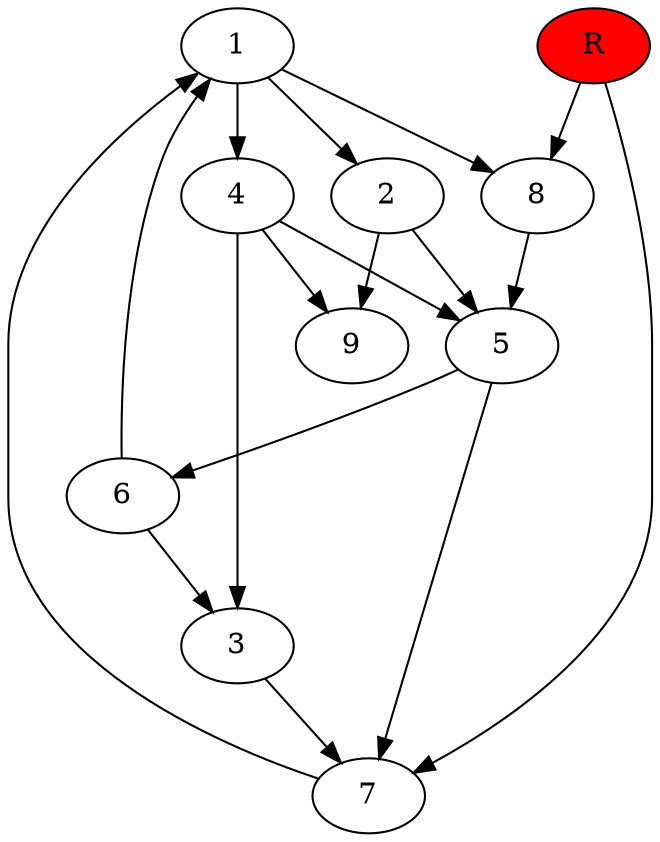 digraph prb4390 {
	1
	2
	3
	4
	5
	6
	7
	8
	R [fillcolor="#ff0000" style=filled]
	1 -> 2
	1 -> 4
	1 -> 8
	2 -> 5
	2 -> 9
	3 -> 7
	4 -> 3
	4 -> 5
	4 -> 9
	5 -> 6
	5 -> 7
	6 -> 1
	6 -> 3
	7 -> 1
	8 -> 5
	R -> 7
	R -> 8
}
